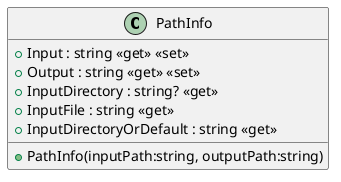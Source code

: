 @startuml
class PathInfo {
    + Input : string <<get>> <<set>>
    + Output : string <<get>> <<set>>
    + InputDirectory : string? <<get>>
    + InputFile : string <<get>>
    + InputDirectoryOrDefault : string <<get>>
    + PathInfo(inputPath:string, outputPath:string)
}
@enduml
